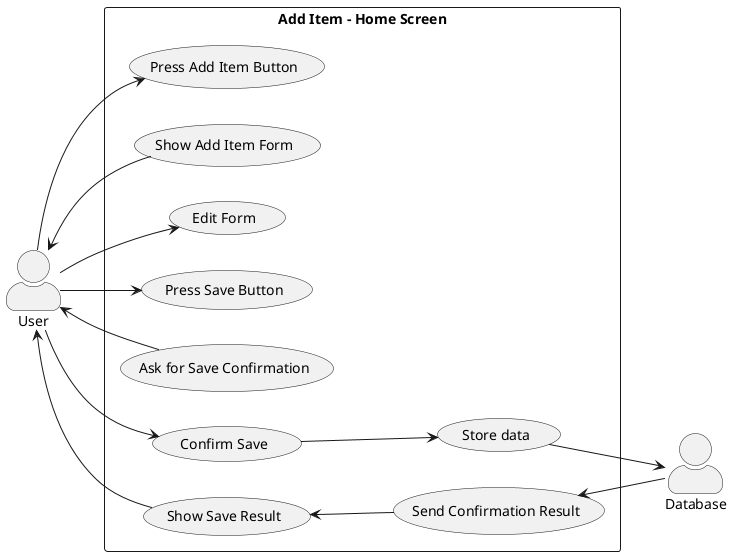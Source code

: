 @startuml AddItemUseCase
' Pantry Planner Add Item use case.'

left to right direction
skinparam actorStyle awesome
skinparam packageStyle rectangle

actor User
actor Database

rectangle "Add Item - Home Screen"{
    usecase "Press Add Item Button" as addButton
    usecase "Show Add Item Form" as showForm
    usecase "Edit Form" as addInfo
    usecase "Press Save Button" as saveButton
    usecase "Ask for Save Confirmation" as saveConf
    usecase "Confirm Save" as confSave
    usecase "Store data" as saveData
    usecase "Send Confirmation Result" as sendResult
    usecase "Show Save Result" as showResult
}

User --> addButton
User <-- showForm
User --> addInfo
User --> saveButton
User <-- saveConf
User --> confSave
confSave --> saveData
saveData --> Database
sendResult <-- Database
showResult <-- sendResult
User <-- showResult

@enduml
